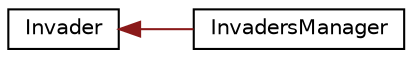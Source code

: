 digraph "Graphical Class Hierarchy"
{
 // LATEX_PDF_SIZE
  edge [fontname="Helvetica",fontsize="10",labelfontname="Helvetica",labelfontsize="10"];
  node [fontname="Helvetica",fontsize="10",shape=record];
  rankdir="LR";
  Node0 [label="Invader",height=0.2,width=0.4,color="black", fillcolor="white", style="filled",URL="$classInvader.html",tooltip=" "];
  Node0 -> Node1 [dir="back",color="firebrick4",fontsize="10",style="solid",fontname="Helvetica"];
  Node1 [label="InvadersManager",height=0.2,width=0.4,color="black", fillcolor="white", style="filled",URL="$classInvadersManager.html",tooltip=" "];
}
